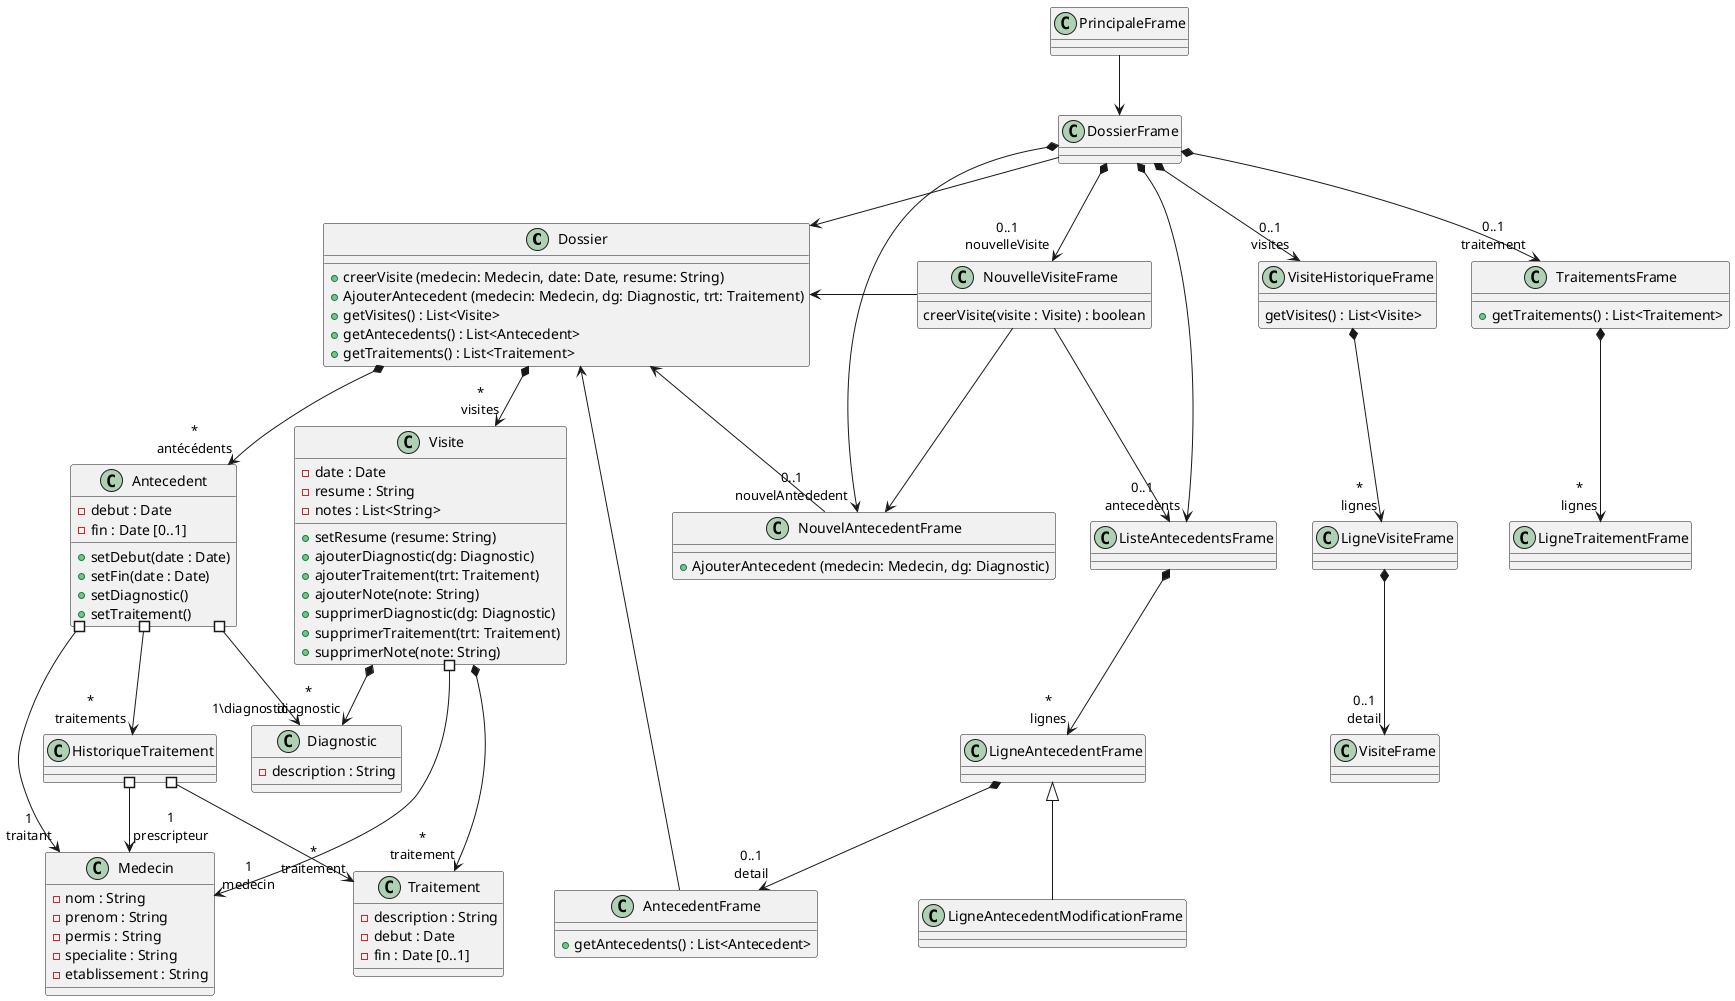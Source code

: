 @startuml

' classes model

class Dossier {
    + creerVisite (medecin: Medecin, date: Date, resume: String)
    + AjouterAntecedent (medecin: Medecin, dg: Diagnostic, trt: Traitement)
    + getVisites() : List<Visite>
    + getAntecedents() : List<Antecedent>
    + getTraitements() : List<Traitement>
}

class Visite {
    - date : Date
    - resume : String
    - notes : List<String>
    + setResume (resume: String)
    + ajouterDiagnostic(dg: Diagnostic)
    + ajouterTraitement(trt: Traitement)
    + ajouterNote(note: String)
    + supprimerDiagnostic(dg: Diagnostic)
    + supprimerTraitement(trt: Traitement)
    + supprimerNote(note: String)
}


class Antecedent {
    - debut : Date
    - fin : Date [0..1]
    + setDebut(date : Date)
    + setFin(date : Date)
    + setDiagnostic()
    + setTraitement()
}

class HistoriqueTraitement {

}

class Diagnostic {
    - description : String
}

class Traitement {
    - description : String
    - debut : Date
    - fin : Date [0..1]
}

class Medecin {
    - nom : String 
    - prenom : String
    - permis : String
    - specialite : String
    - etablissement : String
}

' classes IHM
class PrincipaleFrame {

}

class DossierFrame {
    
}

class VisiteHistoriqueFrame {
    getVisites() : List<Visite>

}

class LigneVisiteFrame {

}

class VisiteFrame {

}

class NouvelleVisiteFrame {
    creerVisite(visite : Visite) : boolean
}

class AntecedentFrame {
    + getAntecedents() : List<Antecedent>
}

class NouvelAntecedentFrame {
    + AjouterAntecedent (medecin: Medecin, dg: Diagnostic)
}

class ListeAntecedentsFrame {

}

class LigneAntecedentFrame {

}

class LigneAntecedentModificationFrame {

}

class TraitementsFrame {
    + getTraitements() : List<Traitement>
}

class LigneTraitementFrame {

}

' associations

Dossier *--> "*\nvisites" Visite
Dossier *--> "*\nantécédents" Antecedent

Visite *--> "*\ndiagnostic" Diagnostic
Visite *--> "*\ntraitement" Traitement
Visite #--> "1\nmedecin" Medecin

Antecedent #--> "1\ntraitant" Medecin
Antecedent #--> "1\diagnostic" Diagnostic
Antecedent #--> "*\ntraitements" HistoriqueTraitement
HistoriqueTraitement #--> "*\ntraitement" Traitement
HistoriqueTraitement #--> "1\nprescripteur" Medecin

PrincipaleFrame --> DossierFrame
DossierFrame --> Dossier

DossierFrame *-->"0..1\nvisites" VisiteHistoriqueFrame
DossierFrame *--> "0..1\nnouvelleVisite"NouvelleVisiteFrame
DossierFrame *--> "0..1\nantecedents"ListeAntecedentsFrame
DossierFrame *--> "0..1\nnouvelAntededent"NouvelAntecedentFrame
DossierFrame *--> "0..1\ntraitement"TraitementsFrame



VisiteHistoriqueFrame *--> "*\nlignes" LigneVisiteFrame
ListeAntecedentsFrame *--> "*\nlignes" LigneAntecedentFrame
LigneAntecedentFrame <|--  LigneAntecedentModificationFrame
TraitementsFrame *--> "*\nlignes" LigneTraitementFrame


LigneVisiteFrame *--> "0..1\ndetail"VisiteFrame
NouvelleVisiteFrame --> NouvelAntecedentFrame
NouvelleVisiteFrame --> ListeAntecedentsFrame
LigneAntecedentFrame *--> "0..1\ndetail"AntecedentFrame

Dossier <- NouvelleVisiteFrame
Dossier <-- NouvelAntecedentFrame
Dossier <-- AntecedentFrame


@enduml